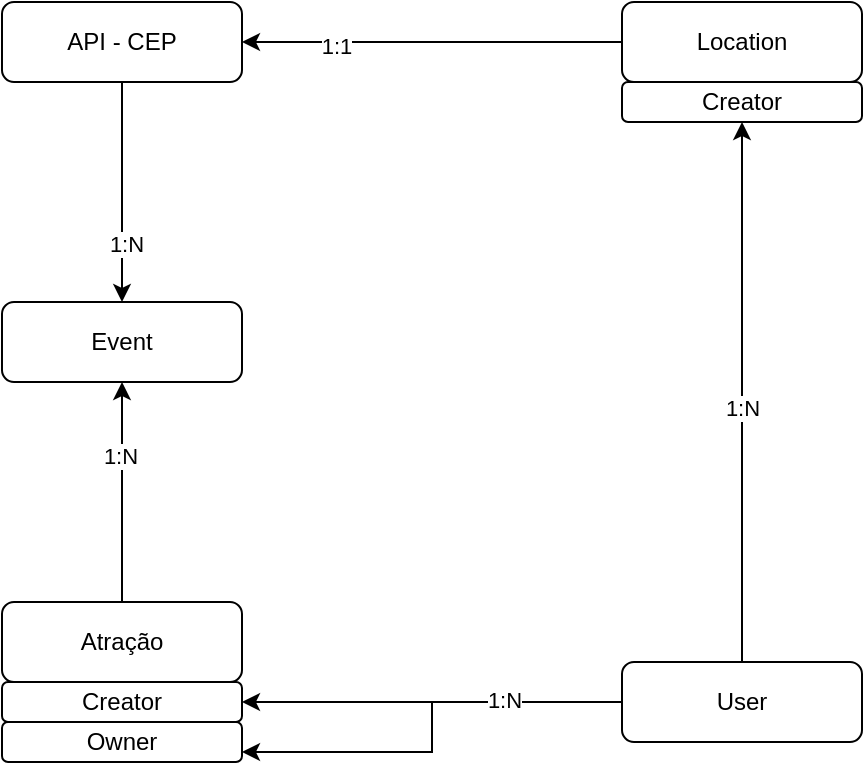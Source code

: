 <mxfile version="22.1.18" type="github">
  <diagram id="C5RBs43oDa-KdzZeNtuy" name="Page-1">
    <mxGraphModel dx="933" dy="385" grid="1" gridSize="10" guides="1" tooltips="1" connect="1" arrows="1" fold="1" page="0" pageScale="1" pageWidth="827" pageHeight="1169" math="0" shadow="0">
      <root>
        <mxCell id="WIyWlLk6GJQsqaUBKTNV-0" />
        <mxCell id="WIyWlLk6GJQsqaUBKTNV-1" parent="WIyWlLk6GJQsqaUBKTNV-0" />
        <mxCell id="WIyWlLk6GJQsqaUBKTNV-3" value="Event" style="rounded=1;whiteSpace=wrap;html=1;fontSize=12;glass=0;strokeWidth=1;shadow=0;" parent="WIyWlLk6GJQsqaUBKTNV-1" vertex="1">
          <mxGeometry x="210" y="330" width="120" height="40" as="geometry" />
        </mxCell>
        <mxCell id="qV-5JXIHJ4Vaz3HixVuS-4" style="edgeStyle=orthogonalEdgeStyle;rounded=0;orthogonalLoop=1;jettySize=auto;html=1;entryX=1;entryY=0.5;entryDx=0;entryDy=0;" edge="1" parent="WIyWlLk6GJQsqaUBKTNV-1" source="WIyWlLk6GJQsqaUBKTNV-7" target="qV-5JXIHJ4Vaz3HixVuS-23">
          <mxGeometry relative="1" as="geometry">
            <Array as="points">
              <mxPoint x="480" y="200" />
              <mxPoint x="480" y="200" />
            </Array>
          </mxGeometry>
        </mxCell>
        <mxCell id="qV-5JXIHJ4Vaz3HixVuS-7" value="1:1" style="edgeLabel;html=1;align=center;verticalAlign=middle;resizable=0;points=[];" vertex="1" connectable="0" parent="qV-5JXIHJ4Vaz3HixVuS-4">
          <mxGeometry x="0.504" y="2" relative="1" as="geometry">
            <mxPoint as="offset" />
          </mxGeometry>
        </mxCell>
        <mxCell id="qV-5JXIHJ4Vaz3HixVuS-5" style="edgeStyle=orthogonalEdgeStyle;rounded=0;orthogonalLoop=1;jettySize=auto;html=1;entryX=0.5;entryY=1;entryDx=0;entryDy=0;" edge="1" parent="WIyWlLk6GJQsqaUBKTNV-1" source="WIyWlLk6GJQsqaUBKTNV-12" target="WIyWlLk6GJQsqaUBKTNV-3">
          <mxGeometry relative="1" as="geometry" />
        </mxCell>
        <mxCell id="qV-5JXIHJ4Vaz3HixVuS-6" value="1:N" style="edgeLabel;html=1;align=center;verticalAlign=middle;resizable=0;points=[];" vertex="1" connectable="0" parent="qV-5JXIHJ4Vaz3HixVuS-5">
          <mxGeometry x="0.325" y="1" relative="1" as="geometry">
            <mxPoint as="offset" />
          </mxGeometry>
        </mxCell>
        <mxCell id="WIyWlLk6GJQsqaUBKTNV-12" value="&lt;div&gt;Atração&lt;/div&gt;" style="rounded=1;whiteSpace=wrap;html=1;fontSize=12;glass=0;strokeWidth=1;shadow=0;" parent="WIyWlLk6GJQsqaUBKTNV-1" vertex="1">
          <mxGeometry x="210" y="480" width="120" height="40" as="geometry" />
        </mxCell>
        <mxCell id="qV-5JXIHJ4Vaz3HixVuS-36" style="edgeStyle=orthogonalEdgeStyle;rounded=0;orthogonalLoop=1;jettySize=auto;html=1;entryX=1;entryY=0.5;entryDx=0;entryDy=0;" edge="1" parent="WIyWlLk6GJQsqaUBKTNV-1" source="qV-5JXIHJ4Vaz3HixVuS-8" target="qV-5JXIHJ4Vaz3HixVuS-21">
          <mxGeometry relative="1" as="geometry" />
        </mxCell>
        <mxCell id="qV-5JXIHJ4Vaz3HixVuS-37" style="edgeStyle=orthogonalEdgeStyle;rounded=0;orthogonalLoop=1;jettySize=auto;html=1;entryX=1;entryY=0.75;entryDx=0;entryDy=0;" edge="1" parent="WIyWlLk6GJQsqaUBKTNV-1" source="qV-5JXIHJ4Vaz3HixVuS-8" target="qV-5JXIHJ4Vaz3HixVuS-28">
          <mxGeometry relative="1" as="geometry" />
        </mxCell>
        <mxCell id="qV-5JXIHJ4Vaz3HixVuS-38" value="1:N" style="edgeLabel;html=1;align=center;verticalAlign=middle;resizable=0;points=[];" vertex="1" connectable="0" parent="qV-5JXIHJ4Vaz3HixVuS-37">
          <mxGeometry x="-0.447" y="-1" relative="1" as="geometry">
            <mxPoint as="offset" />
          </mxGeometry>
        </mxCell>
        <mxCell id="qV-5JXIHJ4Vaz3HixVuS-42" style="edgeStyle=orthogonalEdgeStyle;rounded=0;orthogonalLoop=1;jettySize=auto;html=1;" edge="1" parent="WIyWlLk6GJQsqaUBKTNV-1" source="qV-5JXIHJ4Vaz3HixVuS-8" target="qV-5JXIHJ4Vaz3HixVuS-40">
          <mxGeometry relative="1" as="geometry">
            <Array as="points">
              <mxPoint x="580" y="400" />
              <mxPoint x="580" y="400" />
            </Array>
          </mxGeometry>
        </mxCell>
        <mxCell id="qV-5JXIHJ4Vaz3HixVuS-44" value="1:N" style="edgeLabel;html=1;align=center;verticalAlign=middle;resizable=0;points=[];" vertex="1" connectable="0" parent="qV-5JXIHJ4Vaz3HixVuS-42">
          <mxGeometry x="-0.056" y="1" relative="1" as="geometry">
            <mxPoint x="1" as="offset" />
          </mxGeometry>
        </mxCell>
        <mxCell id="qV-5JXIHJ4Vaz3HixVuS-8" value="User" style="rounded=1;whiteSpace=wrap;html=1;" vertex="1" parent="WIyWlLk6GJQsqaUBKTNV-1">
          <mxGeometry x="520" y="510" width="120" height="40" as="geometry" />
        </mxCell>
        <mxCell id="qV-5JXIHJ4Vaz3HixVuS-24" style="edgeStyle=orthogonalEdgeStyle;rounded=0;orthogonalLoop=1;jettySize=auto;html=1;entryX=0.5;entryY=0;entryDx=0;entryDy=0;" edge="1" parent="WIyWlLk6GJQsqaUBKTNV-1" source="qV-5JXIHJ4Vaz3HixVuS-23" target="WIyWlLk6GJQsqaUBKTNV-3">
          <mxGeometry relative="1" as="geometry">
            <Array as="points">
              <mxPoint x="270" y="270" />
            </Array>
          </mxGeometry>
        </mxCell>
        <mxCell id="qV-5JXIHJ4Vaz3HixVuS-25" value="1:N" style="edgeLabel;html=1;align=center;verticalAlign=middle;resizable=0;points=[];" vertex="1" connectable="0" parent="qV-5JXIHJ4Vaz3HixVuS-24">
          <mxGeometry x="0.463" y="2" relative="1" as="geometry">
            <mxPoint as="offset" />
          </mxGeometry>
        </mxCell>
        <mxCell id="qV-5JXIHJ4Vaz3HixVuS-23" value="API - CEP" style="rounded=1;whiteSpace=wrap;html=1;" vertex="1" parent="WIyWlLk6GJQsqaUBKTNV-1">
          <mxGeometry x="210" y="180" width="120" height="40" as="geometry" />
        </mxCell>
        <mxCell id="qV-5JXIHJ4Vaz3HixVuS-32" value="" style="group" vertex="1" connectable="0" parent="WIyWlLk6GJQsqaUBKTNV-1">
          <mxGeometry x="210" y="520" width="120" height="40" as="geometry" />
        </mxCell>
        <mxCell id="qV-5JXIHJ4Vaz3HixVuS-21" value="Creator" style="rounded=1;whiteSpace=wrap;html=1;" vertex="1" parent="qV-5JXIHJ4Vaz3HixVuS-32">
          <mxGeometry width="120" height="20" as="geometry" />
        </mxCell>
        <mxCell id="qV-5JXIHJ4Vaz3HixVuS-28" value="Owner" style="rounded=1;whiteSpace=wrap;html=1;" vertex="1" parent="qV-5JXIHJ4Vaz3HixVuS-32">
          <mxGeometry y="20" width="120" height="20" as="geometry" />
        </mxCell>
        <mxCell id="qV-5JXIHJ4Vaz3HixVuS-45" value="" style="group" vertex="1" connectable="0" parent="WIyWlLk6GJQsqaUBKTNV-1">
          <mxGeometry x="520" y="180" width="120" height="60" as="geometry" />
        </mxCell>
        <mxCell id="WIyWlLk6GJQsqaUBKTNV-7" value="Location" style="rounded=1;whiteSpace=wrap;html=1;fontSize=12;glass=0;strokeWidth=1;shadow=0;" parent="qV-5JXIHJ4Vaz3HixVuS-45" vertex="1">
          <mxGeometry width="120" height="40" as="geometry" />
        </mxCell>
        <mxCell id="qV-5JXIHJ4Vaz3HixVuS-40" value="Creator" style="rounded=1;whiteSpace=wrap;html=1;" vertex="1" parent="qV-5JXIHJ4Vaz3HixVuS-45">
          <mxGeometry y="40" width="120" height="20" as="geometry" />
        </mxCell>
      </root>
    </mxGraphModel>
  </diagram>
</mxfile>
